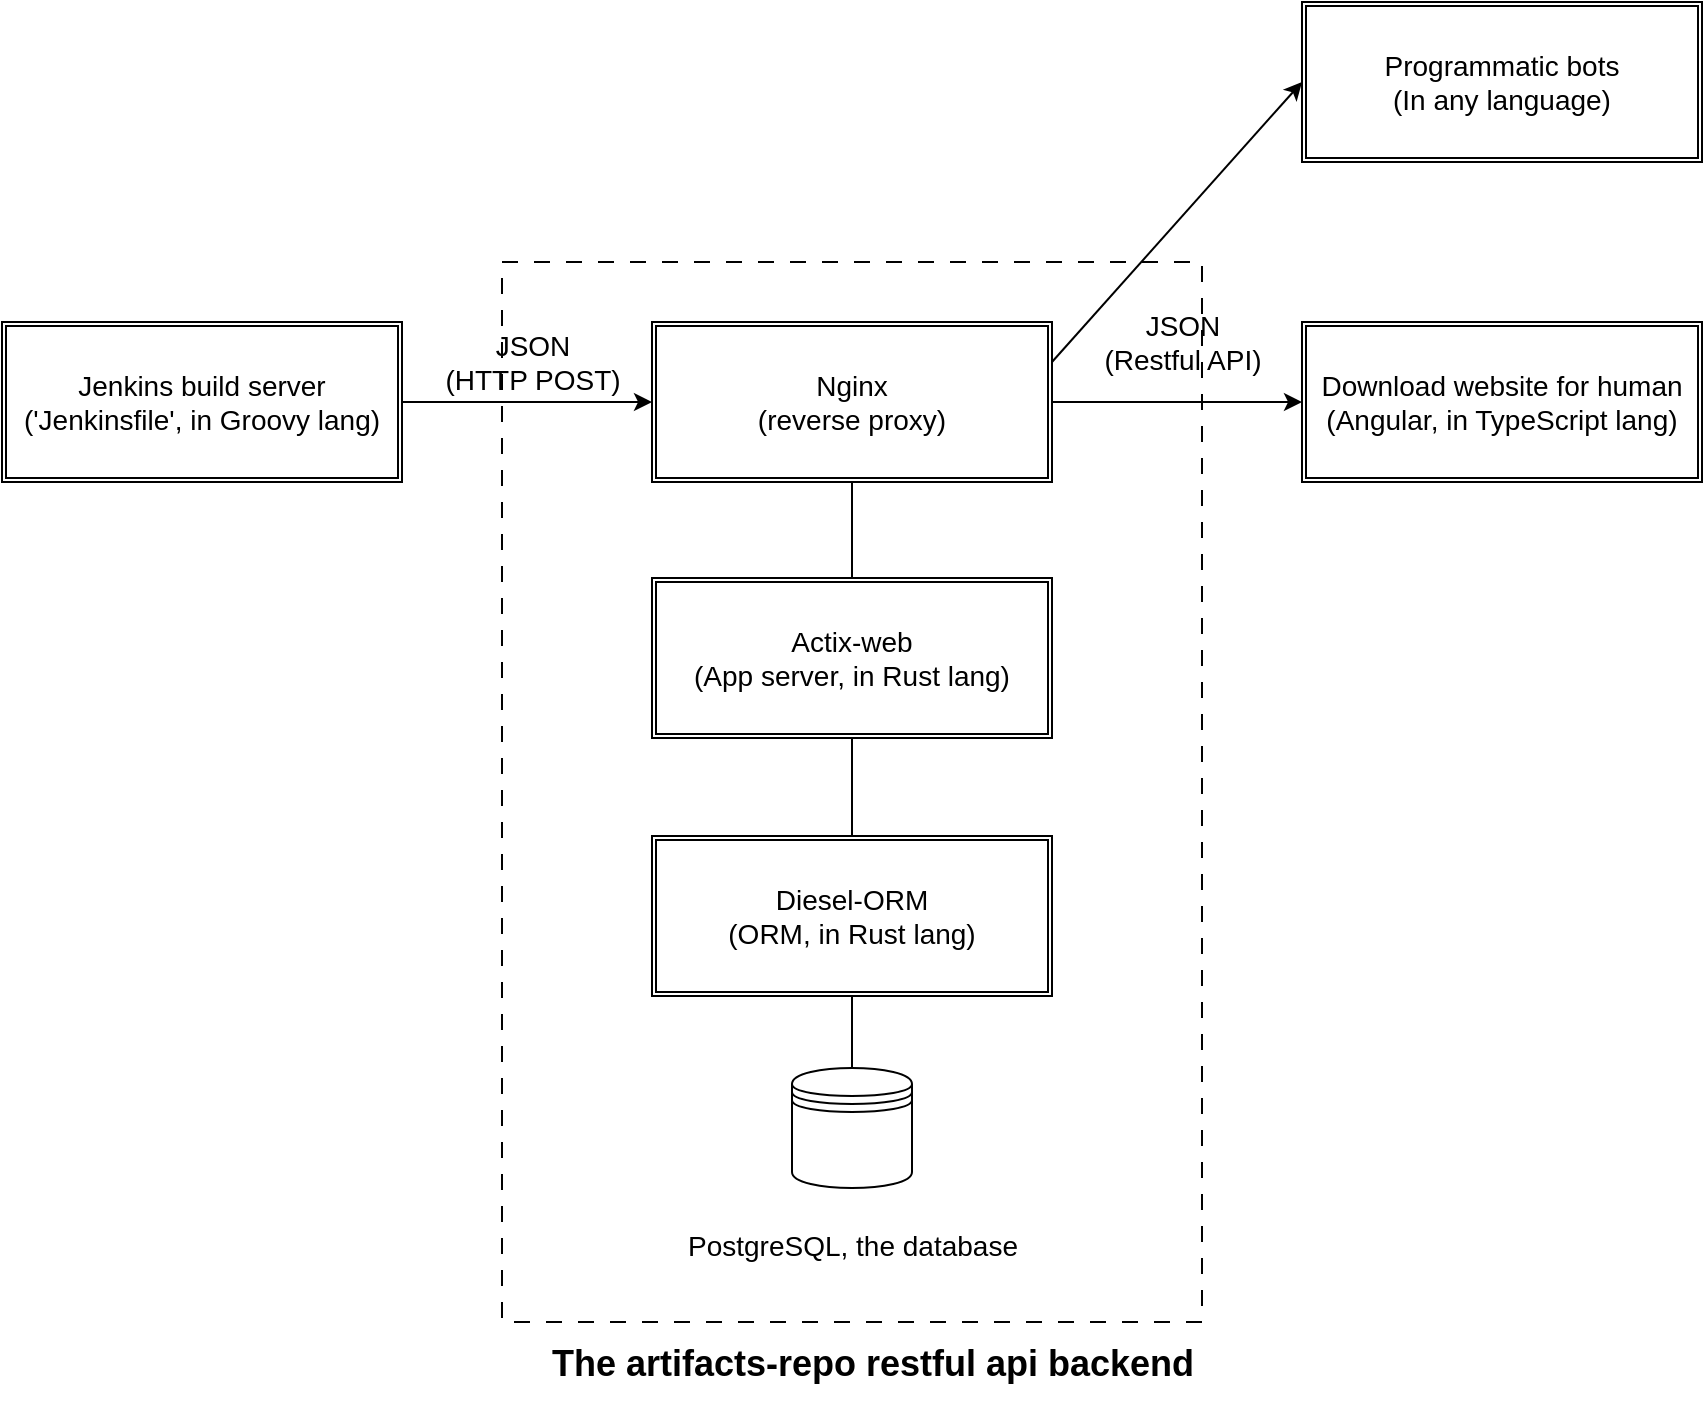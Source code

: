 <mxfile version="21.3.7" type="device">
  <diagram name="第 1 页" id="aNOy_0bnumjarbj2fQwa">
    <mxGraphModel dx="1434" dy="839" grid="1" gridSize="10" guides="1" tooltips="1" connect="1" arrows="1" fold="1" page="1" pageScale="1" pageWidth="1169" pageHeight="826" math="0" shadow="0">
      <root>
        <mxCell id="0" />
        <mxCell id="1" parent="0" />
        <mxCell id="AIhtDNjgpqZSeVCNlgIg-24" value="" style="shape=ext;double=0;rounded=0;whiteSpace=wrap;html=1;dashed=1;dashPattern=8 8;" parent="1" vertex="1">
          <mxGeometry x="355" y="260" width="350" height="530" as="geometry" />
        </mxCell>
        <mxCell id="AIhtDNjgpqZSeVCNlgIg-1" value="&lt;font style=&quot;font-size: 14px;&quot;&gt;Jenkins build server&lt;br&gt;(&#39;Jenkinsfile&#39;, in Groovy lang)&lt;/font&gt;" style="shape=ext;double=1;rounded=0;whiteSpace=wrap;html=1;" parent="1" vertex="1">
          <mxGeometry x="105" y="290" width="200" height="80" as="geometry" />
        </mxCell>
        <mxCell id="AIhtDNjgpqZSeVCNlgIg-2" value="&lt;font style=&quot;font-size: 14px;&quot;&gt;Nginx&lt;br&gt;(reverse proxy)&lt;/font&gt;" style="shape=ext;double=1;rounded=0;whiteSpace=wrap;html=1;" parent="1" vertex="1">
          <mxGeometry x="430" y="290" width="200" height="80" as="geometry" />
        </mxCell>
        <mxCell id="AIhtDNjgpqZSeVCNlgIg-3" value="&lt;font style=&quot;font-size: 14px;&quot;&gt;Actix-web&lt;br&gt;(App server, in Rust lang)&lt;/font&gt;" style="shape=ext;double=1;rounded=0;whiteSpace=wrap;html=1;" parent="1" vertex="1">
          <mxGeometry x="430" y="418" width="200" height="80" as="geometry" />
        </mxCell>
        <mxCell id="AIhtDNjgpqZSeVCNlgIg-4" value="&lt;font style=&quot;font-size: 14px;&quot;&gt;Diesel-ORM&lt;br&gt;(ORM, in Rust lang)&lt;/font&gt;" style="shape=ext;double=1;rounded=0;whiteSpace=wrap;html=1;" parent="1" vertex="1">
          <mxGeometry x="430" y="547" width="200" height="80" as="geometry" />
        </mxCell>
        <mxCell id="AIhtDNjgpqZSeVCNlgIg-8" value="" style="group" parent="1" vertex="1" connectable="0">
          <mxGeometry x="450" y="663" width="175" height="104" as="geometry" />
        </mxCell>
        <mxCell id="AIhtDNjgpqZSeVCNlgIg-6" value="" style="shape=datastore;whiteSpace=wrap;html=1;" parent="AIhtDNjgpqZSeVCNlgIg-8" vertex="1">
          <mxGeometry x="50" width="60" height="60" as="geometry" />
        </mxCell>
        <mxCell id="AIhtDNjgpqZSeVCNlgIg-7" value="&lt;font style=&quot;font-size: 14px;&quot;&gt;PostgreSQL, the database&lt;/font&gt;" style="text;html=1;align=center;verticalAlign=middle;resizable=0;points=[];autosize=1;strokeColor=none;fillColor=none;" parent="AIhtDNjgpqZSeVCNlgIg-8" vertex="1">
          <mxGeometry x="-15" y="74" width="190" height="30" as="geometry" />
        </mxCell>
        <mxCell id="AIhtDNjgpqZSeVCNlgIg-10" style="edgeStyle=none;rounded=0;orthogonalLoop=1;jettySize=auto;html=1;exitX=0.5;exitY=0;exitDx=0;exitDy=0;entryX=0.5;entryY=1;entryDx=0;entryDy=0;endArrow=none;endFill=0;" parent="1" source="AIhtDNjgpqZSeVCNlgIg-6" target="AIhtDNjgpqZSeVCNlgIg-4" edge="1">
          <mxGeometry relative="1" as="geometry" />
        </mxCell>
        <mxCell id="AIhtDNjgpqZSeVCNlgIg-12" style="edgeStyle=none;rounded=0;orthogonalLoop=1;jettySize=auto;html=1;exitX=0.5;exitY=1;exitDx=0;exitDy=0;entryX=0.5;entryY=0;entryDx=0;entryDy=0;endArrow=none;endFill=0;" parent="1" source="AIhtDNjgpqZSeVCNlgIg-3" target="AIhtDNjgpqZSeVCNlgIg-4" edge="1">
          <mxGeometry relative="1" as="geometry">
            <mxPoint x="540" y="836" as="sourcePoint" />
            <mxPoint x="540" y="750" as="targetPoint" />
          </mxGeometry>
        </mxCell>
        <mxCell id="AIhtDNjgpqZSeVCNlgIg-13" style="edgeStyle=none;rounded=0;orthogonalLoop=1;jettySize=auto;html=1;exitX=0.5;exitY=1;exitDx=0;exitDy=0;entryX=0.5;entryY=0;entryDx=0;entryDy=0;endArrow=none;endFill=0;" parent="1" source="AIhtDNjgpqZSeVCNlgIg-2" target="AIhtDNjgpqZSeVCNlgIg-3" edge="1">
          <mxGeometry relative="1" as="geometry">
            <mxPoint x="550" y="846" as="sourcePoint" />
            <mxPoint x="550" y="760" as="targetPoint" />
          </mxGeometry>
        </mxCell>
        <mxCell id="AIhtDNjgpqZSeVCNlgIg-14" style="edgeStyle=none;rounded=0;orthogonalLoop=1;jettySize=auto;html=1;exitX=0;exitY=0.5;exitDx=0;exitDy=0;entryX=1;entryY=0.5;entryDx=0;entryDy=0;endArrow=none;endFill=0;startArrow=classic;startFill=1;" parent="1" source="AIhtDNjgpqZSeVCNlgIg-2" target="AIhtDNjgpqZSeVCNlgIg-1" edge="1">
          <mxGeometry relative="1" as="geometry">
            <mxPoint x="560" y="856" as="sourcePoint" />
            <mxPoint x="560" y="770" as="targetPoint" />
          </mxGeometry>
        </mxCell>
        <mxCell id="AIhtDNjgpqZSeVCNlgIg-15" value="&lt;font style=&quot;font-size: 14px;&quot;&gt;JSON&lt;br&gt;(HTTP POST)&lt;/font&gt;" style="text;html=1;align=center;verticalAlign=middle;resizable=0;points=[];autosize=1;strokeColor=none;fillColor=none;" parent="1" vertex="1">
          <mxGeometry x="315" y="285" width="110" height="50" as="geometry" />
        </mxCell>
        <mxCell id="AIhtDNjgpqZSeVCNlgIg-17" value="&lt;font style=&quot;font-size: 14px;&quot;&gt;Download website for human&lt;br&gt;(Angular, in TypeScript lang)&lt;/font&gt;" style="shape=ext;double=1;rounded=0;whiteSpace=wrap;html=1;" parent="1" vertex="1">
          <mxGeometry x="755" y="290" width="200" height="80" as="geometry" />
        </mxCell>
        <mxCell id="AIhtDNjgpqZSeVCNlgIg-18" style="edgeStyle=none;rounded=0;orthogonalLoop=1;jettySize=auto;html=1;exitX=0;exitY=0.5;exitDx=0;exitDy=0;entryX=1;entryY=0.5;entryDx=0;entryDy=0;endArrow=none;endFill=0;startArrow=classic;startFill=1;" parent="1" source="AIhtDNjgpqZSeVCNlgIg-17" target="AIhtDNjgpqZSeVCNlgIg-2" edge="1">
          <mxGeometry relative="1" as="geometry">
            <mxPoint x="440" y="340" as="sourcePoint" />
            <mxPoint x="290" y="340" as="targetPoint" />
          </mxGeometry>
        </mxCell>
        <mxCell id="AIhtDNjgpqZSeVCNlgIg-20" value="&lt;font style=&quot;font-size: 14px;&quot;&gt;Programmatic bots&lt;br&gt;(In any language)&lt;/font&gt;" style="shape=ext;double=1;rounded=0;whiteSpace=wrap;html=1;" parent="1" vertex="1">
          <mxGeometry x="755" y="130" width="200" height="80" as="geometry" />
        </mxCell>
        <mxCell id="AIhtDNjgpqZSeVCNlgIg-21" style="edgeStyle=none;rounded=0;orthogonalLoop=1;jettySize=auto;html=1;exitX=0;exitY=0.5;exitDx=0;exitDy=0;entryX=1;entryY=0.25;entryDx=0;entryDy=0;endArrow=none;endFill=0;startArrow=classic;startFill=1;" parent="1" source="AIhtDNjgpqZSeVCNlgIg-20" target="AIhtDNjgpqZSeVCNlgIg-2" edge="1">
          <mxGeometry relative="1" as="geometry">
            <mxPoint x="765" y="340" as="sourcePoint" />
            <mxPoint x="640" y="340" as="targetPoint" />
          </mxGeometry>
        </mxCell>
        <mxCell id="AIhtDNjgpqZSeVCNlgIg-22" value="&lt;font style=&quot;font-size: 14px;&quot;&gt;JSON&lt;br&gt;(Restful API)&lt;/font&gt;" style="text;html=1;align=center;verticalAlign=middle;resizable=0;points=[];autosize=1;strokeColor=none;fillColor=none;" parent="1" vertex="1">
          <mxGeometry x="645" y="275" width="100" height="50" as="geometry" />
        </mxCell>
        <mxCell id="AIhtDNjgpqZSeVCNlgIg-25" value="&lt;b&gt;&lt;font style=&quot;font-size: 18px;&quot;&gt;The artifacts-repo restful api backend&lt;/font&gt;&lt;/b&gt;" style="text;html=1;align=center;verticalAlign=middle;resizable=0;points=[];autosize=1;strokeColor=none;fillColor=none;" parent="1" vertex="1">
          <mxGeometry x="370" y="791" width="340" height="40" as="geometry" />
        </mxCell>
      </root>
    </mxGraphModel>
  </diagram>
</mxfile>
